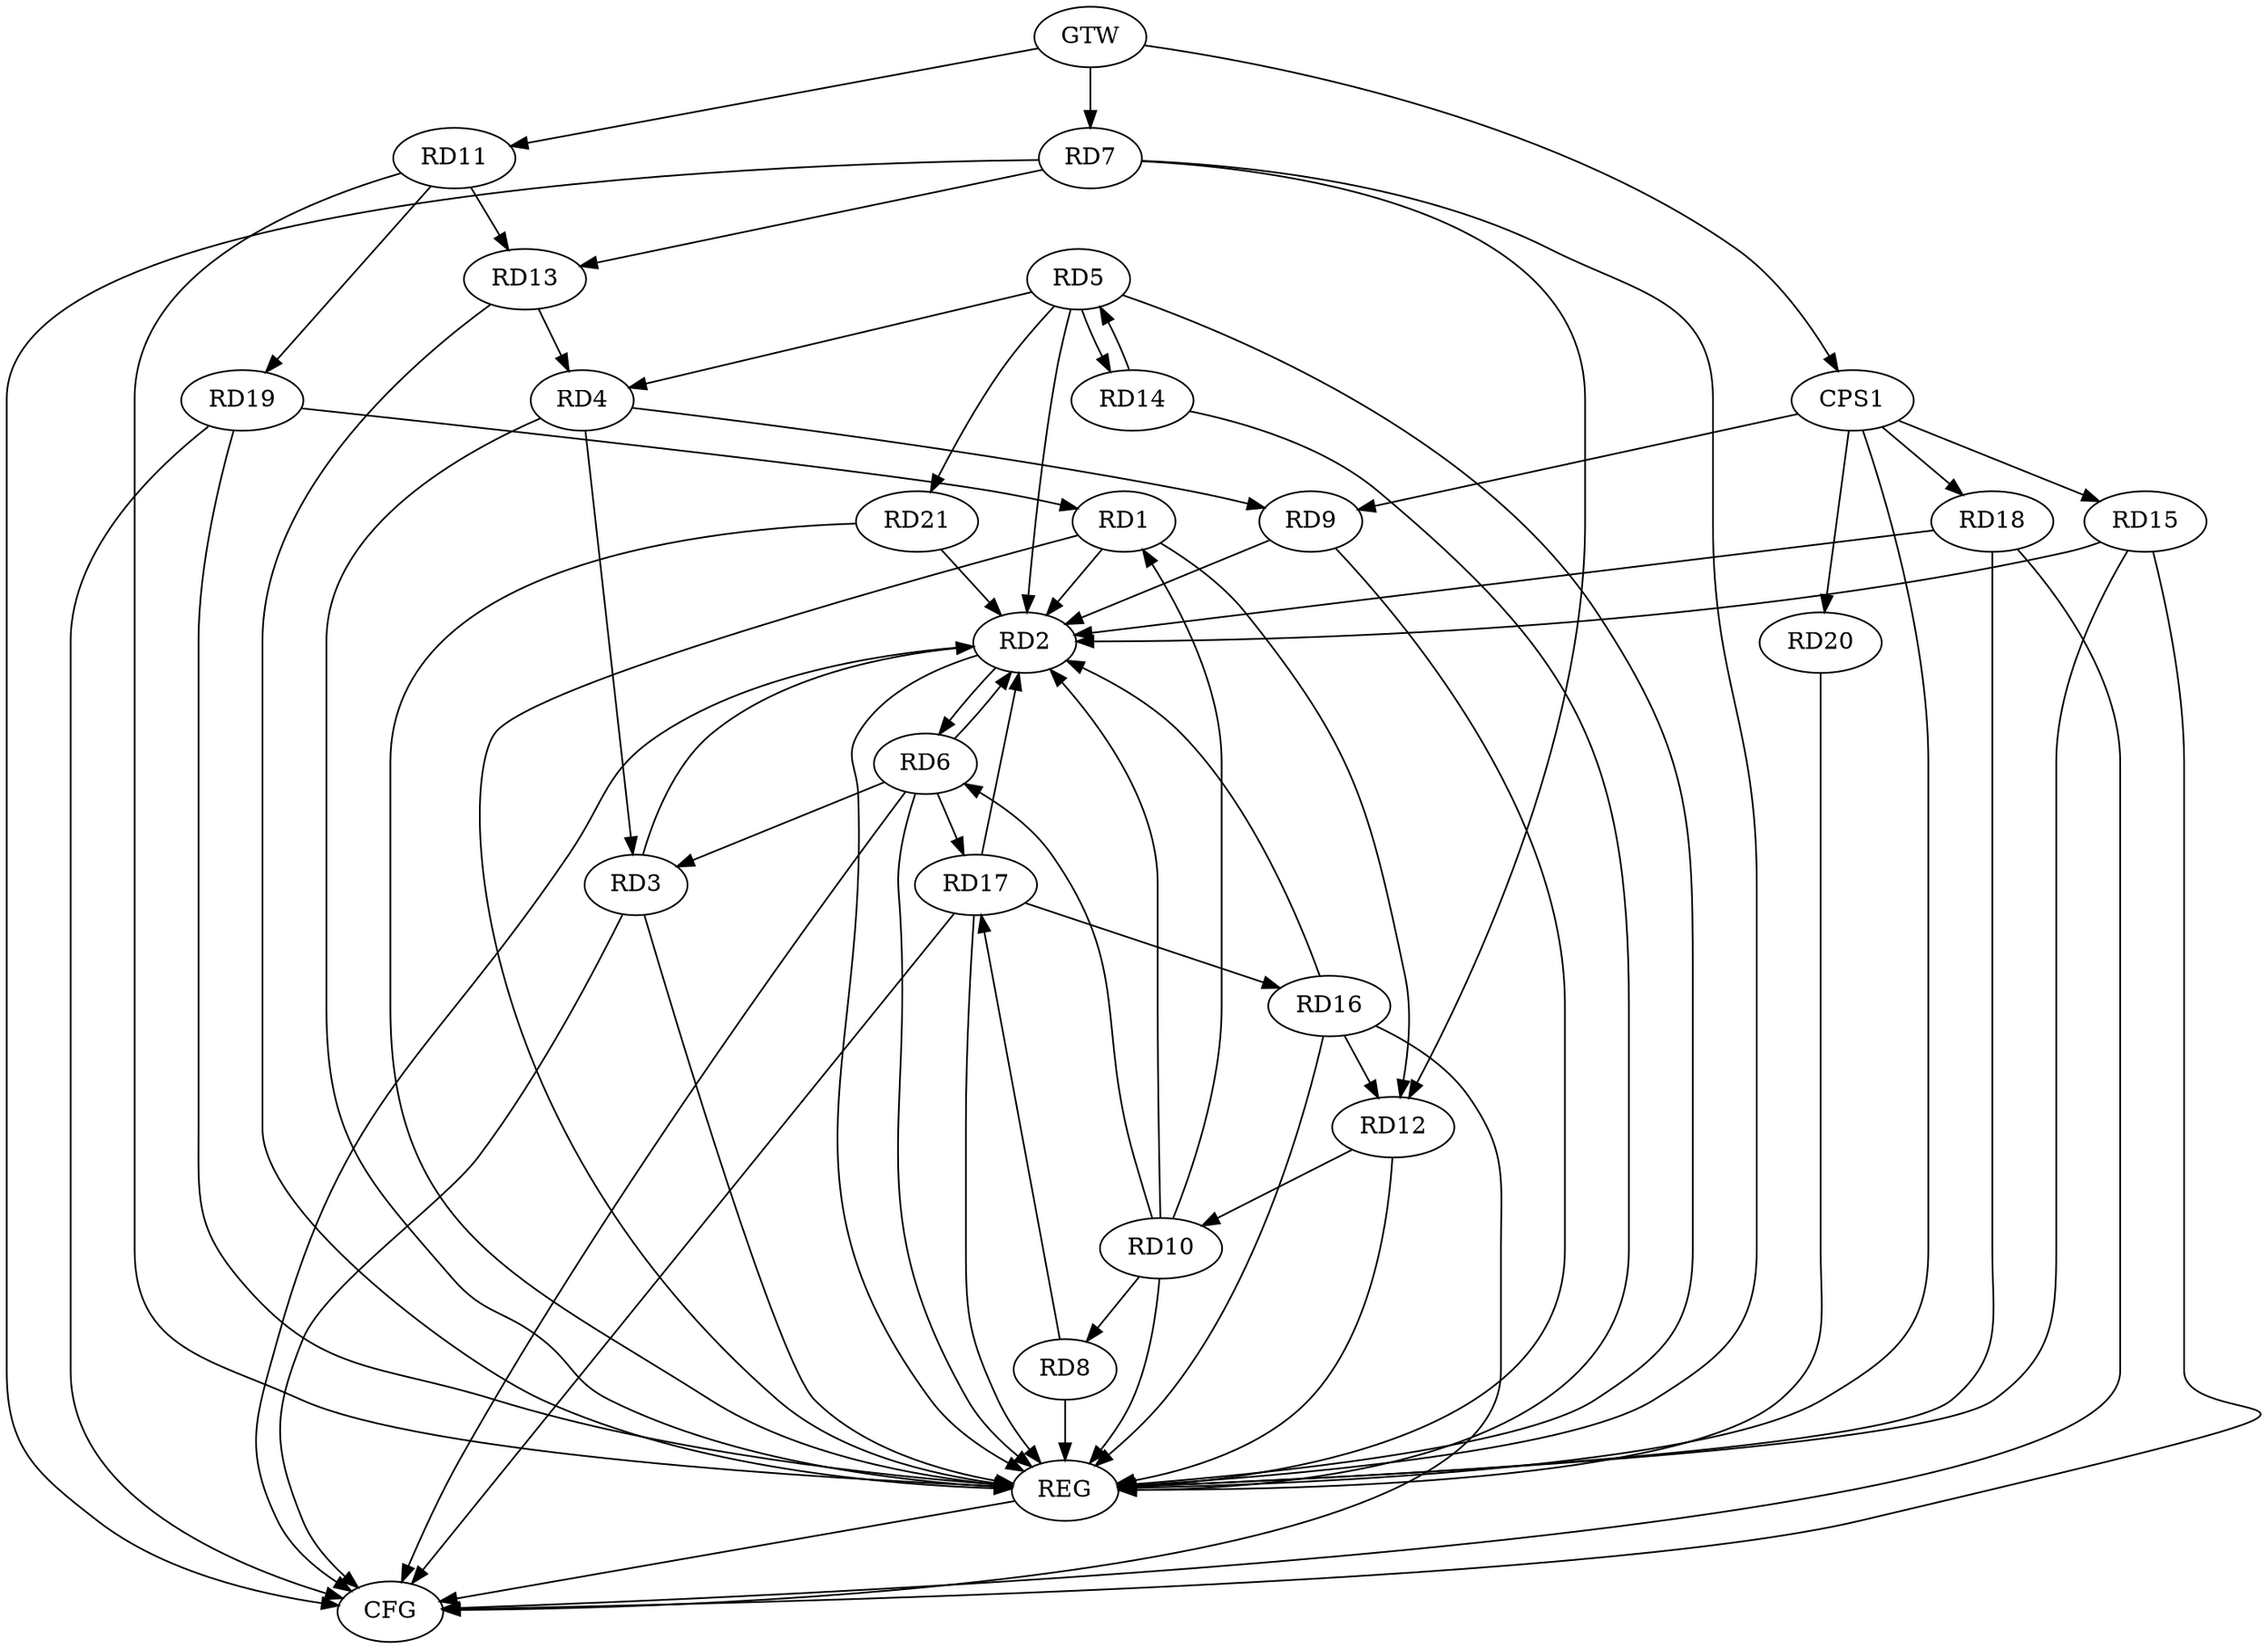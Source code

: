 strict digraph G {
  RD1 [ label="RD1" ];
  RD2 [ label="RD2" ];
  RD3 [ label="RD3" ];
  RD4 [ label="RD4" ];
  RD5 [ label="RD5" ];
  RD6 [ label="RD6" ];
  RD7 [ label="RD7" ];
  RD8 [ label="RD8" ];
  RD9 [ label="RD9" ];
  RD10 [ label="RD10" ];
  RD11 [ label="RD11" ];
  RD12 [ label="RD12" ];
  RD13 [ label="RD13" ];
  RD14 [ label="RD14" ];
  RD15 [ label="RD15" ];
  RD16 [ label="RD16" ];
  RD17 [ label="RD17" ];
  RD18 [ label="RD18" ];
  RD19 [ label="RD19" ];
  RD20 [ label="RD20" ];
  RD21 [ label="RD21" ];
  CPS1 [ label="CPS1" ];
  GTW [ label="GTW" ];
  REG [ label="REG" ];
  CFG [ label="CFG" ];
  RD10 -> RD1;
  RD1 -> RD12;
  RD19 -> RD1;
  RD5 -> RD2;
  RD2 -> RD6;
  RD6 -> RD2;
  RD16 -> RD2;
  RD4 -> RD3;
  RD6 -> RD3;
  RD5 -> RD4;
  RD4 -> RD9;
  RD13 -> RD4;
  RD5 -> RD14;
  RD14 -> RD5;
  RD5 -> RD21;
  RD10 -> RD6;
  RD6 -> RD17;
  RD7 -> RD12;
  RD7 -> RD13;
  RD10 -> RD8;
  RD8 -> RD17;
  RD12 -> RD10;
  RD11 -> RD13;
  RD11 -> RD19;
  RD16 -> RD12;
  RD17 -> RD16;
  CPS1 -> RD9;
  CPS1 -> RD15;
  CPS1 -> RD18;
  CPS1 -> RD20;
  GTW -> RD7;
  GTW -> RD11;
  GTW -> CPS1;
  RD1 -> REG;
  RD2 -> REG;
  RD3 -> REG;
  RD4 -> REG;
  RD5 -> REG;
  RD6 -> REG;
  RD7 -> REG;
  RD8 -> REG;
  RD9 -> REG;
  RD10 -> REG;
  RD11 -> REG;
  RD12 -> REG;
  RD13 -> REG;
  RD14 -> REG;
  RD15 -> REG;
  RD16 -> REG;
  RD17 -> REG;
  RD18 -> REG;
  RD19 -> REG;
  RD20 -> REG;
  RD21 -> REG;
  CPS1 -> REG;
  RD16 -> CFG;
  RD19 -> CFG;
  RD18 -> CFG;
  RD3 -> CFG;
  RD7 -> CFG;
  RD15 -> CFG;
  RD17 -> CFG;
  RD6 -> CFG;
  RD2 -> CFG;
  REG -> CFG;
  RD15 -> RD2;
  RD1 -> RD2;
  RD21 -> RD2;
  RD3 -> RD2;
  RD9 -> RD2;
  RD17 -> RD2;
  RD18 -> RD2;
  RD10 -> RD2;
}
